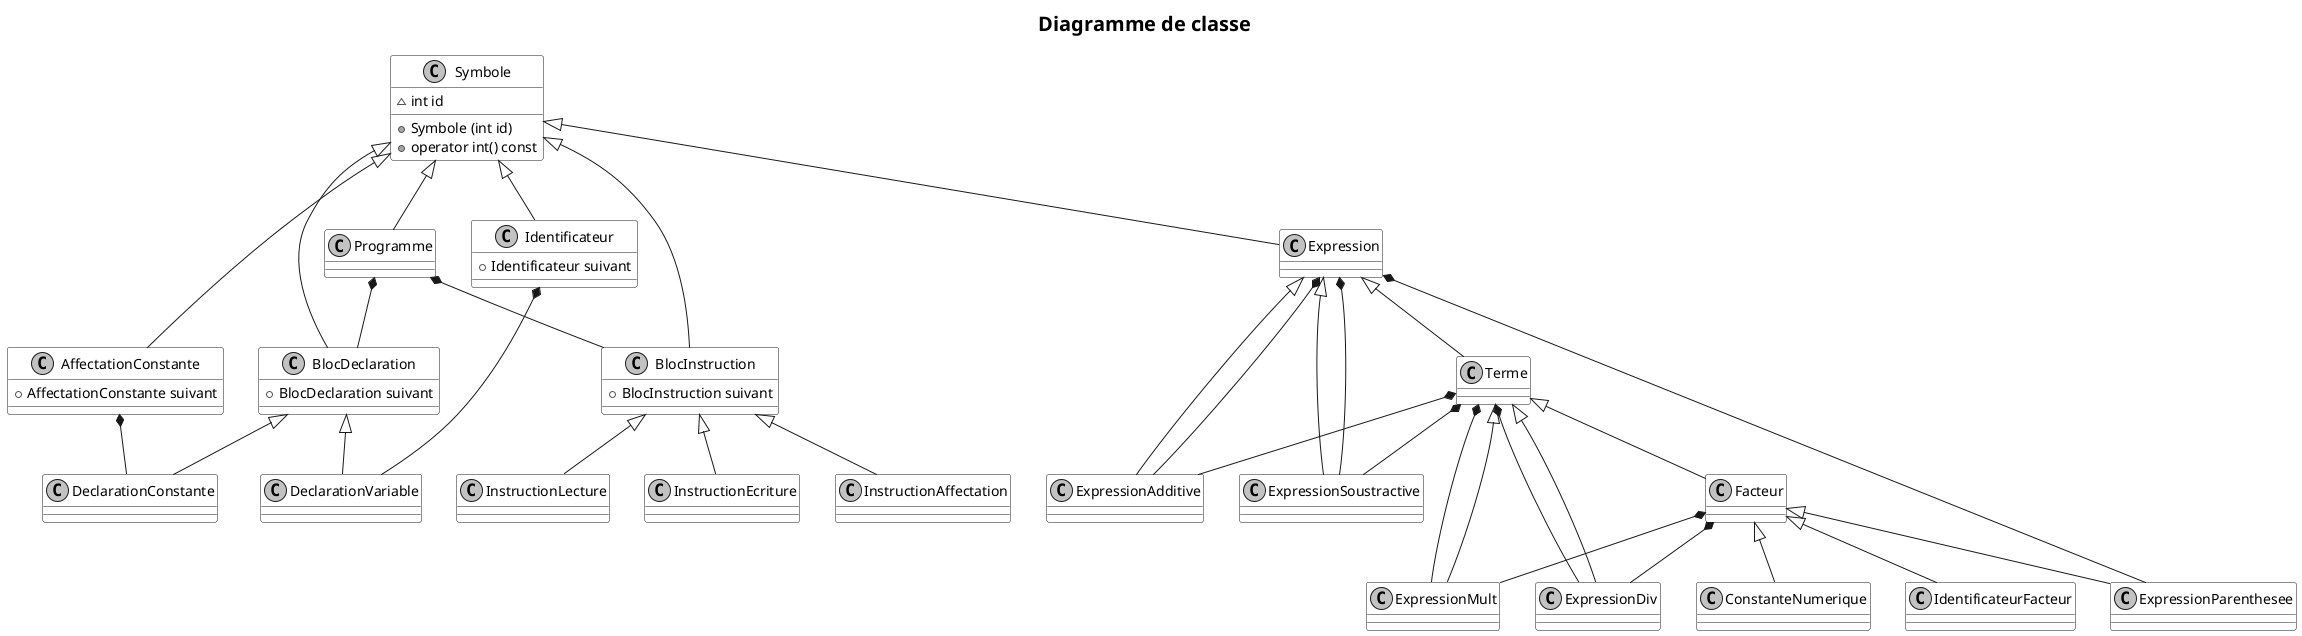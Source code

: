 @startuml
skinparam monochrome true
skinparam shadowing false
skinparam TitleFontSize 20
skinparam sequenceTitleFontSize 20
skinparam sequenceTitleFontStyle plain

skinparam class {
	BackgroundColor white
	BackgroundColor<<Warning>> lightblue
}

title Diagramme de classe

class Symbole{
	~int id
	+Symbole (int id)
	+operator int() const
}
class AffectationConstante{
	+AffectationConstante suivant
}
class Identificateur{
	+Identificateur suivant
}
class IdentificateurFacteur
class BlocDeclaration {
    +BlocDeclaration suivant
}
class DeclarationVariable
class DeclarationConstante
class Programme
class BlocInstruction {
    +BlocInstruction suivant
}
class InstructionLecture
class InstructionEcriture
class InstructionAffectation
class Expression
class ExpressionAdditive
class ExpressionSoustractive
class Terme
class ExpressionMult
class ExpressionDiv
class Facteur
class ExpressionParenthesee
class ConstanteNumerique

Symbole <|-- Programme
Symbole <|-- BlocDeclaration
Symbole <|-- BlocInstruction
Symbole <|-- AffectationConstante
Symbole <|-- Identificateur
Symbole <|-- Expression

Programme *-- BlocDeclaration
Programme *-- BlocInstruction

BlocDeclaration <|-- DeclarationVariable
BlocDeclaration <|-- DeclarationConstante

Identificateur *-- DeclarationVariable

AffectationConstante *-- DeclarationConstante


BlocInstruction <|-- InstructionLecture
BlocInstruction <|-- InstructionEcriture
BlocInstruction <|-- InstructionAffectation

Expression <|-- ExpressionAdditive
Expression *-- ExpressionAdditive
Expression <|-- ExpressionSoustractive
Expression *-- ExpressionSoustractive
Expression <|-- Terme
Expression *-- ExpressionParenthesee

Terme *-- ExpressionAdditive
Terme *-- ExpressionSoustractive
Terme *-- ExpressionMult
Terme <|-- ExpressionMult
Terme *-- ExpressionDiv
Terme <|-- ExpressionDiv
Terme <|-- Facteur

Facteur <|-- ExpressionParenthesee
Facteur *-- ExpressionMult
Facteur *-- ExpressionDiv
Facteur <|-- ConstanteNumerique
Facteur <|-- IdentificateurFacteur

@enduml